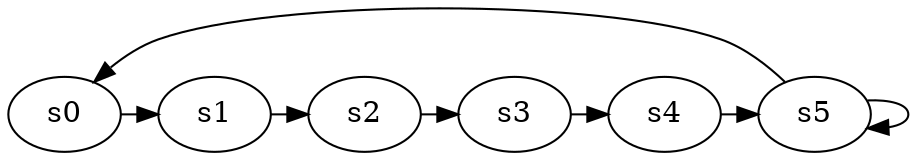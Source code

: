 digraph game_0540_cycle_6 {
    s0 [name="s0", player=1];
    s1 [name="s1", player=0, target=1];
    s2 [name="s2", player=1];
    s3 [name="s3", player=1];
    s4 [name="s4", player=0, target=1];
    s5 [name="s5", player=0, target=1];

    s0 -> s1 [constraint="time % 2 == 1 || time % 2 == 0"];
    s1 -> s2 [constraint="time == 2 || time == 20 || time == 24"];
    s2 -> s3 [constraint="time % 7 == 4"];
    s3 -> s4 [constraint="time % 3 == 0 && !(time % 3 == 0)"];
    s4 -> s5 [constraint="time % 7 == 5"];
    s5 -> s0 [constraint="time == 0 || time == 4 || time == 13 || time == 14 || time == 20"];
    s5 -> s5 [constraint="time % 2 == 0"];
}
